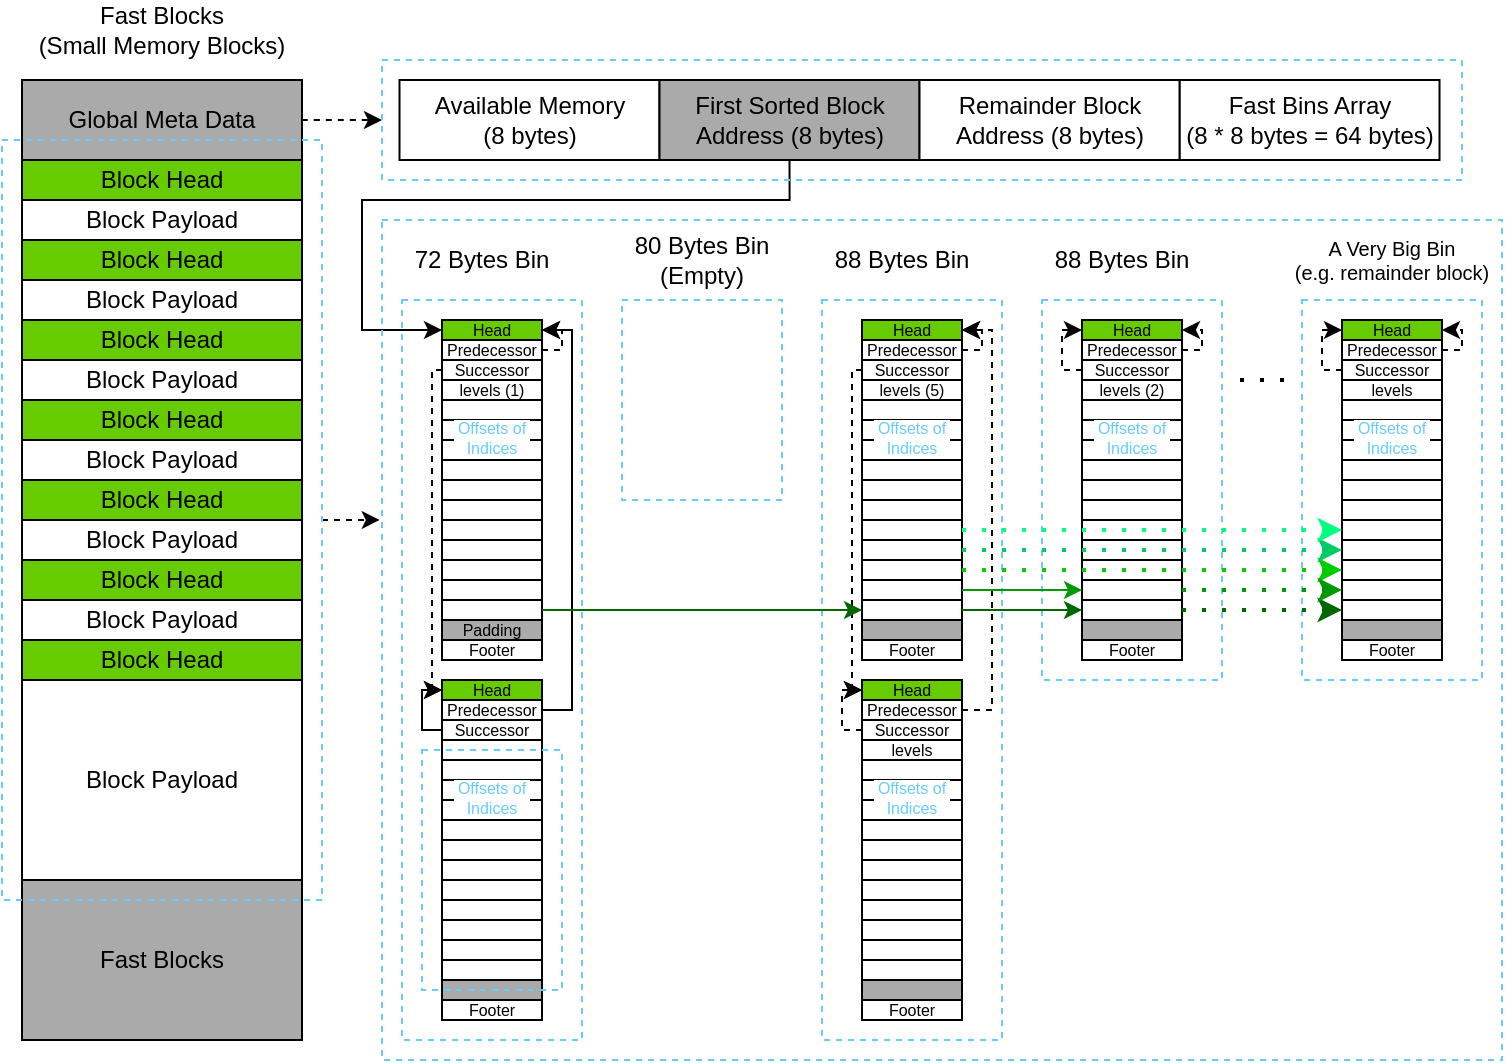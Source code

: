 <mxfile version="13.7.3" type="device"><diagram id="xZgESpvSb-MOfmQTAyCB" name="Page-1"><mxGraphModel dx="527" dy="478" grid="1" gridSize="10" guides="1" tooltips="1" connect="1" arrows="1" fold="1" page="1" pageScale="1" pageWidth="1169" pageHeight="827" math="0" shadow="0"><root><mxCell id="0"/><mxCell id="1" parent="0"/><mxCell id="DuLN0QTXojUu5U8a3am--24" value="Block Payload" style="rounded=0;whiteSpace=wrap;html=1;" parent="1" vertex="1"><mxGeometry x="10" y="340" width="140" height="100" as="geometry"/></mxCell><mxCell id="DuLN0QTXojUu5U8a3am--51" value="Fast Blocks&lt;br&gt;(Small Memory Blocks)" style="text;html=1;strokeColor=none;fillColor=none;align=center;verticalAlign=middle;whiteSpace=wrap;rounded=0;dashed=1;" parent="1" vertex="1"><mxGeometry x="10" width="140" height="30" as="geometry"/></mxCell><mxCell id="wD4riVuvmHk_b97BzaIA-1" value="Fast Blocks" style="rounded=0;whiteSpace=wrap;html=1;fillColor=#aaaaaa;" parent="1" vertex="1"><mxGeometry x="10" y="440" width="140" height="80" as="geometry"/></mxCell><mxCell id="5aN51k8WWYC3N-4qZO2O-4" style="edgeStyle=orthogonalEdgeStyle;orthogonalLoop=1;jettySize=auto;html=1;entryX=0;entryY=0.5;entryDx=0;entryDy=0;dashed=1;curved=1;" edge="1" parent="1" source="wD4riVuvmHk_b97BzaIA-135" target="5aN51k8WWYC3N-4qZO2O-1"><mxGeometry relative="1" as="geometry"/></mxCell><mxCell id="wD4riVuvmHk_b97BzaIA-135" value="Global Meta Data" style="rounded=0;whiteSpace=wrap;html=1;fillColor=#aaaaaa;" parent="1" vertex="1"><mxGeometry x="10" y="40" width="140" height="40" as="geometry"/></mxCell><mxCell id="wD4riVuvmHk_b97BzaIA-143" style="edgeStyle=orthogonalEdgeStyle;orthogonalLoop=1;jettySize=auto;html=1;exitX=0.5;exitY=1;exitDx=0;exitDy=0;entryX=0;entryY=0.5;entryDx=0;entryDy=0;rounded=0;" parent="1" source="wD4riVuvmHk_b97BzaIA-138" target="wD4riVuvmHk_b97BzaIA-10" edge="1"><mxGeometry relative="1" as="geometry"><Array as="points"><mxPoint x="394" y="100"/><mxPoint x="180" y="100"/><mxPoint x="180" y="165"/></Array></mxGeometry></mxCell><mxCell id="vVl9IbxSKvcjDtAhLQTJ-168" value="" style="group" parent="1" vertex="1" connectable="0"><mxGeometry x="10" y="280" width="140" height="40" as="geometry"/></mxCell><mxCell id="vVl9IbxSKvcjDtAhLQTJ-166" value="Block Payload" style="rounded=0;whiteSpace=wrap;html=1;" parent="vVl9IbxSKvcjDtAhLQTJ-168" vertex="1"><mxGeometry y="20" width="140" height="20" as="geometry"/></mxCell><mxCell id="vVl9IbxSKvcjDtAhLQTJ-167" value="Block Head" style="rounded=0;whiteSpace=wrap;html=1;fillColor=#66cc00;" parent="vVl9IbxSKvcjDtAhLQTJ-168" vertex="1"><mxGeometry width="140" height="20" as="geometry"/></mxCell><mxCell id="vVl9IbxSKvcjDtAhLQTJ-175" value="" style="group" parent="1" vertex="1" connectable="0"><mxGeometry x="10" y="240" width="140" height="40" as="geometry"/></mxCell><mxCell id="vVl9IbxSKvcjDtAhLQTJ-176" value="Block Payload" style="rounded=0;whiteSpace=wrap;html=1;" parent="vVl9IbxSKvcjDtAhLQTJ-175" vertex="1"><mxGeometry y="20" width="140" height="20" as="geometry"/></mxCell><mxCell id="vVl9IbxSKvcjDtAhLQTJ-177" value="Block Head" style="rounded=0;whiteSpace=wrap;html=1;fillColor=#66cc00;" parent="vVl9IbxSKvcjDtAhLQTJ-175" vertex="1"><mxGeometry width="140" height="20" as="geometry"/></mxCell><mxCell id="vVl9IbxSKvcjDtAhLQTJ-178" value="" style="group" parent="1" vertex="1" connectable="0"><mxGeometry x="10" y="200" width="140" height="40" as="geometry"/></mxCell><mxCell id="vVl9IbxSKvcjDtAhLQTJ-179" value="Block Payload" style="rounded=0;whiteSpace=wrap;html=1;" parent="vVl9IbxSKvcjDtAhLQTJ-178" vertex="1"><mxGeometry y="20" width="140" height="20" as="geometry"/></mxCell><mxCell id="vVl9IbxSKvcjDtAhLQTJ-180" value="Block Head" style="rounded=0;whiteSpace=wrap;html=1;fillColor=#66cc00;" parent="vVl9IbxSKvcjDtAhLQTJ-178" vertex="1"><mxGeometry width="140" height="20" as="geometry"/></mxCell><mxCell id="vVl9IbxSKvcjDtAhLQTJ-181" value="" style="group" parent="1" vertex="1" connectable="0"><mxGeometry x="10" y="160" width="140" height="40" as="geometry"/></mxCell><mxCell id="vVl9IbxSKvcjDtAhLQTJ-182" value="Block Payload" style="rounded=0;whiteSpace=wrap;html=1;" parent="vVl9IbxSKvcjDtAhLQTJ-181" vertex="1"><mxGeometry y="20" width="140" height="20" as="geometry"/></mxCell><mxCell id="vVl9IbxSKvcjDtAhLQTJ-183" value="Block Head" style="rounded=0;whiteSpace=wrap;html=1;fillColor=#66cc00;" parent="vVl9IbxSKvcjDtAhLQTJ-181" vertex="1"><mxGeometry width="140" height="20" as="geometry"/></mxCell><mxCell id="vVl9IbxSKvcjDtAhLQTJ-184" value="" style="group" parent="1" vertex="1" connectable="0"><mxGeometry x="10" y="120" width="140" height="40" as="geometry"/></mxCell><mxCell id="vVl9IbxSKvcjDtAhLQTJ-185" value="Block Payload" style="rounded=0;whiteSpace=wrap;html=1;" parent="vVl9IbxSKvcjDtAhLQTJ-184" vertex="1"><mxGeometry y="20" width="140" height="20" as="geometry"/></mxCell><mxCell id="vVl9IbxSKvcjDtAhLQTJ-186" value="Block Head" style="rounded=0;whiteSpace=wrap;html=1;fillColor=#66cc00;" parent="vVl9IbxSKvcjDtAhLQTJ-184" vertex="1"><mxGeometry width="140" height="20" as="geometry"/></mxCell><mxCell id="vVl9IbxSKvcjDtAhLQTJ-187" value="" style="group" parent="1" vertex="1" connectable="0"><mxGeometry x="10" y="80" width="140" height="40" as="geometry"/></mxCell><mxCell id="vVl9IbxSKvcjDtAhLQTJ-188" value="Block Payload" style="rounded=0;whiteSpace=wrap;html=1;" parent="vVl9IbxSKvcjDtAhLQTJ-187" vertex="1"><mxGeometry y="20" width="140" height="20" as="geometry"/></mxCell><mxCell id="vVl9IbxSKvcjDtAhLQTJ-189" value="Block Head" style="rounded=0;whiteSpace=wrap;html=1;fillColor=#66cc00;" parent="vVl9IbxSKvcjDtAhLQTJ-187" vertex="1"><mxGeometry width="140" height="20" as="geometry"/></mxCell><mxCell id="vVl9IbxSKvcjDtAhLQTJ-190" value="Block Head" style="rounded=0;whiteSpace=wrap;html=1;fillColor=#66cc00;" parent="1" vertex="1"><mxGeometry x="10" y="320" width="140" height="20" as="geometry"/></mxCell><mxCell id="vVl9IbxSKvcjDtAhLQTJ-194" style="edgeStyle=orthogonalEdgeStyle;rounded=0;orthogonalLoop=1;jettySize=auto;html=1;entryX=-0.002;entryY=0.357;entryDx=0;entryDy=0;entryPerimeter=0;dashed=1;strokeWidth=1;fontSize=10;fontColor=#66ccff;" parent="1" source="vVl9IbxSKvcjDtAhLQTJ-192" target="wD4riVuvmHk_b97BzaIA-141" edge="1"><mxGeometry relative="1" as="geometry"><Array as="points"><mxPoint x="180" y="260"/><mxPoint x="180" y="260"/></Array></mxGeometry></mxCell><mxCell id="vVl9IbxSKvcjDtAhLQTJ-192" value="" style="rounded=0;whiteSpace=wrap;html=1;fillColor=none;strokeColor=#66CCFF;dashed=1;" parent="1" vertex="1"><mxGeometry y="70" width="160" height="380" as="geometry"/></mxCell><mxCell id="5aN51k8WWYC3N-4qZO2O-3" value="" style="group" vertex="1" connectable="0" parent="1"><mxGeometry x="190" y="30" width="540" height="60" as="geometry"/></mxCell><mxCell id="5aN51k8WWYC3N-4qZO2O-1" value="" style="rounded=0;whiteSpace=wrap;html=1;fillColor=none;strokeColor=#66CCFF;dashed=1;" vertex="1" parent="5aN51k8WWYC3N-4qZO2O-3"><mxGeometry width="540" height="60" as="geometry"/></mxCell><mxCell id="5aN51k8WWYC3N-4qZO2O-2" value="" style="group" vertex="1" connectable="0" parent="5aN51k8WWYC3N-4qZO2O-3"><mxGeometry x="8.75" y="10" width="520" height="40" as="geometry"/></mxCell><mxCell id="wD4riVuvmHk_b97BzaIA-136" value="Available Memory&lt;br&gt;(8 bytes)" style="rounded=0;whiteSpace=wrap;html=1;fillColor=#FFFFFF;" parent="5aN51k8WWYC3N-4qZO2O-2" vertex="1"><mxGeometry width="130" height="40" as="geometry"/></mxCell><mxCell id="wD4riVuvmHk_b97BzaIA-138" value="First Sorted Block Address (8 bytes)" style="rounded=0;whiteSpace=wrap;html=1;fillColor=#aaaaaa;" parent="5aN51k8WWYC3N-4qZO2O-2" vertex="1"><mxGeometry x="130" width="130" height="40" as="geometry"/></mxCell><mxCell id="wD4riVuvmHk_b97BzaIA-139" value="Fast Bins Array&lt;br&gt;(8 * 8 bytes = 64 bytes)" style="rounded=0;whiteSpace=wrap;html=1;fillColor=#ffffff;" parent="5aN51k8WWYC3N-4qZO2O-2" vertex="1"><mxGeometry x="390" width="130" height="40" as="geometry"/></mxCell><mxCell id="KP5hhDTrsN5Vm98al0Lx-1" value="Remainder Block Address (8 bytes)" style="rounded=0;whiteSpace=wrap;html=1;fillColor=#FFFFFF;" parent="5aN51k8WWYC3N-4qZO2O-2" vertex="1"><mxGeometry x="260" width="130" height="40" as="geometry"/></mxCell><mxCell id="5aN51k8WWYC3N-4qZO2O-5" value="" style="group" vertex="1" connectable="0" parent="1"><mxGeometry x="190" y="110" width="560" height="420" as="geometry"/></mxCell><mxCell id="wD4riVuvmHk_b97BzaIA-141" value="" style="rounded=0;whiteSpace=wrap;html=1;fillColor=none;strokeColor=#66CCFF;dashed=1;" parent="5aN51k8WWYC3N-4qZO2O-5" vertex="1"><mxGeometry width="560" height="420" as="geometry"/></mxCell><mxCell id="wD4riVuvmHk_b97BzaIA-110" value="" style="endArrow=none;dashed=1;html=1;dashPattern=1 4;strokeWidth=2;" parent="5aN51k8WWYC3N-4qZO2O-5" edge="1"><mxGeometry width="50" height="50" relative="1" as="geometry"><mxPoint x="429" y="80" as="sourcePoint"/><mxPoint x="451" y="80" as="targetPoint"/></mxGeometry></mxCell><mxCell id="wD4riVuvmHk_b97BzaIA-28" value="72 Bytes Bin&lt;br&gt;" style="text;html=1;strokeColor=none;fillColor=none;align=center;verticalAlign=middle;whiteSpace=wrap;rounded=0;dashed=1;container=0;" parent="5aN51k8WWYC3N-4qZO2O-5" vertex="1"><mxGeometry x="10" y="10" width="80" height="20" as="geometry"/></mxCell><mxCell id="wD4riVuvmHk_b97BzaIA-44" value="80 Bytes Bin&lt;br&gt;(Empty)" style="text;html=1;strokeColor=none;fillColor=none;align=center;verticalAlign=middle;whiteSpace=wrap;rounded=0;dashed=1;container=0;" parent="5aN51k8WWYC3N-4qZO2O-5" vertex="1"><mxGeometry x="120" y="10" width="80" height="20" as="geometry"/></mxCell><mxCell id="wD4riVuvmHk_b97BzaIA-116" value="88 Bytes Bin" style="text;html=1;strokeColor=none;fillColor=none;align=center;verticalAlign=middle;whiteSpace=wrap;rounded=0;dashed=1;container=0;" parent="5aN51k8WWYC3N-4qZO2O-5" vertex="1"><mxGeometry x="220" y="10" width="80" height="20" as="geometry"/></mxCell><mxCell id="wD4riVuvmHk_b97BzaIA-46" value="" style="rounded=0;whiteSpace=wrap;html=1;fillColor=none;strokeColor=#66CCFF;dashed=1;container=0;" parent="5aN51k8WWYC3N-4qZO2O-5" vertex="1"><mxGeometry x="120" y="40" width="80" height="100" as="geometry"/></mxCell><mxCell id="wD4riVuvmHk_b97BzaIA-79" value="A Very Big Bin&lt;br style=&quot;font-size: 10px;&quot;&gt;(e.g. remainder block)" style="text;html=1;strokeColor=none;fillColor=none;align=center;verticalAlign=middle;whiteSpace=wrap;rounded=0;dashed=1;container=0;fontSize=10;" parent="5aN51k8WWYC3N-4qZO2O-5" vertex="1"><mxGeometry x="451.25" y="10" width="107.5" height="20" as="geometry"/></mxCell><mxCell id="vVl9IbxSKvcjDtAhLQTJ-87" value="88 Bytes Bin" style="text;html=1;strokeColor=none;fillColor=none;align=center;verticalAlign=middle;whiteSpace=wrap;rounded=0;dashed=1;container=0;" parent="5aN51k8WWYC3N-4qZO2O-5" vertex="1"><mxGeometry x="330" y="10" width="80" height="20" as="geometry"/></mxCell><mxCell id="vVl9IbxSKvcjDtAhLQTJ-156" value="" style="group" parent="5aN51k8WWYC3N-4qZO2O-5" vertex="1" connectable="0"><mxGeometry x="460" y="40" width="90" height="190" as="geometry"/></mxCell><mxCell id="vVl9IbxSKvcjDtAhLQTJ-134" value="" style="rounded=0;whiteSpace=wrap;html=1;fillColor=none;strokeColor=#66CCFF;dashed=1;container=0;" parent="vVl9IbxSKvcjDtAhLQTJ-156" vertex="1"><mxGeometry width="90" height="190" as="geometry"/></mxCell><mxCell id="vVl9IbxSKvcjDtAhLQTJ-135" value="" style="group" parent="vVl9IbxSKvcjDtAhLQTJ-156" vertex="1" connectable="0"><mxGeometry x="20" y="10" width="50" height="170" as="geometry"/></mxCell><mxCell id="vVl9IbxSKvcjDtAhLQTJ-136" value="" style="rounded=0;whiteSpace=wrap;html=1;container=0;fillColor=#aaaaaa;" parent="vVl9IbxSKvcjDtAhLQTJ-135" vertex="1"><mxGeometry y="150" width="50" height="10" as="geometry"/></mxCell><mxCell id="vVl9IbxSKvcjDtAhLQTJ-137" value="Successor" style="rounded=0;whiteSpace=wrap;html=1;container=0;fontSize=8;" parent="vVl9IbxSKvcjDtAhLQTJ-135" vertex="1"><mxGeometry y="20" width="50" height="10" as="geometry"/></mxCell><mxCell id="vVl9IbxSKvcjDtAhLQTJ-138" value="Head" style="rounded=0;whiteSpace=wrap;html=1;fillColor=#66cc00;container=0;fontSize=8;" parent="vVl9IbxSKvcjDtAhLQTJ-135" vertex="1"><mxGeometry width="50" height="10" as="geometry"/></mxCell><mxCell id="vVl9IbxSKvcjDtAhLQTJ-139" value="Predecessor" style="rounded=0;whiteSpace=wrap;html=1;container=0;fontSize=8;" parent="vVl9IbxSKvcjDtAhLQTJ-135" vertex="1"><mxGeometry y="10" width="50" height="10" as="geometry"/></mxCell><mxCell id="vVl9IbxSKvcjDtAhLQTJ-140" value="levels" style="rounded=0;whiteSpace=wrap;html=1;container=0;fontSize=8;" parent="vVl9IbxSKvcjDtAhLQTJ-135" vertex="1"><mxGeometry y="30" width="50" height="10" as="geometry"/></mxCell><mxCell id="vVl9IbxSKvcjDtAhLQTJ-141" value="" style="rounded=0;whiteSpace=wrap;html=1;container=0;" parent="vVl9IbxSKvcjDtAhLQTJ-135" vertex="1"><mxGeometry y="40" width="50" height="10" as="geometry"/></mxCell><mxCell id="vVl9IbxSKvcjDtAhLQTJ-142" value="" style="rounded=0;whiteSpace=wrap;html=1;container=0;" parent="vVl9IbxSKvcjDtAhLQTJ-135" vertex="1"><mxGeometry y="50" width="50" height="10" as="geometry"/></mxCell><mxCell id="vVl9IbxSKvcjDtAhLQTJ-143" value="" style="rounded=0;whiteSpace=wrap;html=1;container=0;" parent="vVl9IbxSKvcjDtAhLQTJ-135" vertex="1"><mxGeometry y="60" width="50" height="10" as="geometry"/></mxCell><mxCell id="vVl9IbxSKvcjDtAhLQTJ-144" value="" style="rounded=0;whiteSpace=wrap;html=1;container=0;" parent="vVl9IbxSKvcjDtAhLQTJ-135" vertex="1"><mxGeometry y="70" width="50" height="10" as="geometry"/></mxCell><mxCell id="vVl9IbxSKvcjDtAhLQTJ-145" value="" style="rounded=0;whiteSpace=wrap;html=1;container=0;" parent="vVl9IbxSKvcjDtAhLQTJ-135" vertex="1"><mxGeometry y="80" width="50" height="10" as="geometry"/></mxCell><mxCell id="vVl9IbxSKvcjDtAhLQTJ-146" value="" style="rounded=0;whiteSpace=wrap;html=1;container=0;" parent="vVl9IbxSKvcjDtAhLQTJ-135" vertex="1"><mxGeometry y="90" width="50" height="10" as="geometry"/></mxCell><mxCell id="vVl9IbxSKvcjDtAhLQTJ-147" value="" style="rounded=0;whiteSpace=wrap;html=1;container=0;" parent="vVl9IbxSKvcjDtAhLQTJ-135" vertex="1"><mxGeometry y="100" width="50" height="10" as="geometry"/></mxCell><mxCell id="vVl9IbxSKvcjDtAhLQTJ-148" value="" style="rounded=0;whiteSpace=wrap;html=1;container=0;" parent="vVl9IbxSKvcjDtAhLQTJ-135" vertex="1"><mxGeometry y="110" width="50" height="10" as="geometry"/></mxCell><mxCell id="vVl9IbxSKvcjDtAhLQTJ-149" value="" style="rounded=0;whiteSpace=wrap;html=1;container=0;" parent="vVl9IbxSKvcjDtAhLQTJ-135" vertex="1"><mxGeometry y="120" width="50" height="10" as="geometry"/></mxCell><mxCell id="vVl9IbxSKvcjDtAhLQTJ-150" value="" style="rounded=0;whiteSpace=wrap;html=1;container=0;" parent="vVl9IbxSKvcjDtAhLQTJ-135" vertex="1"><mxGeometry y="130" width="50" height="10" as="geometry"/></mxCell><mxCell id="vVl9IbxSKvcjDtAhLQTJ-151" value="" style="rounded=0;whiteSpace=wrap;html=1;container=0;" parent="vVl9IbxSKvcjDtAhLQTJ-135" vertex="1"><mxGeometry y="140" width="50" height="10" as="geometry"/></mxCell><mxCell id="vVl9IbxSKvcjDtAhLQTJ-152" value="&lt;font style=&quot;font-size: 8px&quot;&gt;Footer&lt;/font&gt;" style="rounded=0;whiteSpace=wrap;html=1;container=0;fillColor=#ffffff;fontSize=8;" parent="vVl9IbxSKvcjDtAhLQTJ-135" vertex="1"><mxGeometry y="160" width="50" height="10" as="geometry"/></mxCell><mxCell id="vVl9IbxSKvcjDtAhLQTJ-153" value="Offsets of Indices" style="text;html=1;strokeColor=none;fillColor=none;align=center;verticalAlign=middle;whiteSpace=wrap;rounded=0;fontSize=8;fontColor=#66ccff;labelBackgroundColor=#ffffff;" parent="vVl9IbxSKvcjDtAhLQTJ-135" vertex="1"><mxGeometry x="5" y="50" width="40" height="18" as="geometry"/></mxCell><mxCell id="vVl9IbxSKvcjDtAhLQTJ-154" style="edgeStyle=orthogonalEdgeStyle;rounded=0;orthogonalLoop=1;jettySize=auto;html=1;entryX=1;entryY=0.5;entryDx=0;entryDy=0;dashed=1;fontSize=8;exitX=1;exitY=0.5;exitDx=0;exitDy=0;" parent="vVl9IbxSKvcjDtAhLQTJ-135" source="vVl9IbxSKvcjDtAhLQTJ-139" target="vVl9IbxSKvcjDtAhLQTJ-138" edge="1"><mxGeometry relative="1" as="geometry"><Array as="points"><mxPoint x="60" y="15"/><mxPoint x="60" y="5"/></Array></mxGeometry></mxCell><mxCell id="vVl9IbxSKvcjDtAhLQTJ-155" style="edgeStyle=orthogonalEdgeStyle;rounded=0;orthogonalLoop=1;jettySize=auto;html=1;entryX=0;entryY=0.5;entryDx=0;entryDy=0;fontSize=8;dashed=1;exitX=0;exitY=0.5;exitDx=0;exitDy=0;" parent="vVl9IbxSKvcjDtAhLQTJ-135" source="vVl9IbxSKvcjDtAhLQTJ-137" target="vVl9IbxSKvcjDtAhLQTJ-138" edge="1"><mxGeometry relative="1" as="geometry"><mxPoint y="185" as="targetPoint"/><Array as="points"><mxPoint x="-10" y="25"/><mxPoint x="-10" y="5"/></Array></mxGeometry></mxCell><mxCell id="vVl9IbxSKvcjDtAhLQTJ-157" value="" style="group" parent="5aN51k8WWYC3N-4qZO2O-5" vertex="1" connectable="0"><mxGeometry x="330" y="40" width="90" height="190" as="geometry"/></mxCell><mxCell id="vVl9IbxSKvcjDtAhLQTJ-88" value="" style="rounded=0;whiteSpace=wrap;html=1;fillColor=none;strokeColor=#66CCFF;dashed=1;container=0;" parent="vVl9IbxSKvcjDtAhLQTJ-157" vertex="1"><mxGeometry width="90" height="190" as="geometry"/></mxCell><mxCell id="vVl9IbxSKvcjDtAhLQTJ-111" value="" style="group" parent="vVl9IbxSKvcjDtAhLQTJ-157" vertex="1" connectable="0"><mxGeometry x="20" y="10" width="50" height="170" as="geometry"/></mxCell><mxCell id="vVl9IbxSKvcjDtAhLQTJ-112" value="" style="rounded=0;whiteSpace=wrap;html=1;container=0;fillColor=#aaaaaa;" parent="vVl9IbxSKvcjDtAhLQTJ-111" vertex="1"><mxGeometry y="150" width="50" height="10" as="geometry"/></mxCell><mxCell id="vVl9IbxSKvcjDtAhLQTJ-113" value="Successor" style="rounded=0;whiteSpace=wrap;html=1;container=0;fontSize=8;" parent="vVl9IbxSKvcjDtAhLQTJ-111" vertex="1"><mxGeometry y="20" width="50" height="10" as="geometry"/></mxCell><mxCell id="vVl9IbxSKvcjDtAhLQTJ-114" value="Head" style="rounded=0;whiteSpace=wrap;html=1;fillColor=#66cc00;container=0;fontSize=8;" parent="vVl9IbxSKvcjDtAhLQTJ-111" vertex="1"><mxGeometry width="50" height="10" as="geometry"/></mxCell><mxCell id="vVl9IbxSKvcjDtAhLQTJ-115" value="Predecessor" style="rounded=0;whiteSpace=wrap;html=1;container=0;fontSize=8;" parent="vVl9IbxSKvcjDtAhLQTJ-111" vertex="1"><mxGeometry y="10" width="50" height="10" as="geometry"/></mxCell><mxCell id="vVl9IbxSKvcjDtAhLQTJ-116" value="levels (2)" style="rounded=0;whiteSpace=wrap;html=1;container=0;fontSize=8;" parent="vVl9IbxSKvcjDtAhLQTJ-111" vertex="1"><mxGeometry y="30" width="50" height="10" as="geometry"/></mxCell><mxCell id="vVl9IbxSKvcjDtAhLQTJ-117" value="" style="rounded=0;whiteSpace=wrap;html=1;container=0;" parent="vVl9IbxSKvcjDtAhLQTJ-111" vertex="1"><mxGeometry y="40" width="50" height="10" as="geometry"/></mxCell><mxCell id="vVl9IbxSKvcjDtAhLQTJ-118" value="" style="rounded=0;whiteSpace=wrap;html=1;container=0;" parent="vVl9IbxSKvcjDtAhLQTJ-111" vertex="1"><mxGeometry y="50" width="50" height="10" as="geometry"/></mxCell><mxCell id="vVl9IbxSKvcjDtAhLQTJ-119" value="" style="rounded=0;whiteSpace=wrap;html=1;container=0;" parent="vVl9IbxSKvcjDtAhLQTJ-111" vertex="1"><mxGeometry y="60" width="50" height="10" as="geometry"/></mxCell><mxCell id="vVl9IbxSKvcjDtAhLQTJ-120" value="" style="rounded=0;whiteSpace=wrap;html=1;container=0;" parent="vVl9IbxSKvcjDtAhLQTJ-111" vertex="1"><mxGeometry y="70" width="50" height="10" as="geometry"/></mxCell><mxCell id="vVl9IbxSKvcjDtAhLQTJ-121" value="" style="rounded=0;whiteSpace=wrap;html=1;container=0;" parent="vVl9IbxSKvcjDtAhLQTJ-111" vertex="1"><mxGeometry y="80" width="50" height="10" as="geometry"/></mxCell><mxCell id="vVl9IbxSKvcjDtAhLQTJ-122" value="" style="rounded=0;whiteSpace=wrap;html=1;container=0;" parent="vVl9IbxSKvcjDtAhLQTJ-111" vertex="1"><mxGeometry y="90" width="50" height="10" as="geometry"/></mxCell><mxCell id="vVl9IbxSKvcjDtAhLQTJ-123" value="" style="rounded=0;whiteSpace=wrap;html=1;container=0;" parent="vVl9IbxSKvcjDtAhLQTJ-111" vertex="1"><mxGeometry y="100" width="50" height="10" as="geometry"/></mxCell><mxCell id="vVl9IbxSKvcjDtAhLQTJ-124" value="" style="rounded=0;whiteSpace=wrap;html=1;container=0;" parent="vVl9IbxSKvcjDtAhLQTJ-111" vertex="1"><mxGeometry y="110" width="50" height="10" as="geometry"/></mxCell><mxCell id="vVl9IbxSKvcjDtAhLQTJ-125" value="" style="rounded=0;whiteSpace=wrap;html=1;container=0;" parent="vVl9IbxSKvcjDtAhLQTJ-111" vertex="1"><mxGeometry y="120" width="50" height="10" as="geometry"/></mxCell><mxCell id="vVl9IbxSKvcjDtAhLQTJ-126" value="" style="rounded=0;whiteSpace=wrap;html=1;container=0;" parent="vVl9IbxSKvcjDtAhLQTJ-111" vertex="1"><mxGeometry y="130" width="50" height="10" as="geometry"/></mxCell><mxCell id="vVl9IbxSKvcjDtAhLQTJ-127" value="" style="rounded=0;whiteSpace=wrap;html=1;container=0;" parent="vVl9IbxSKvcjDtAhLQTJ-111" vertex="1"><mxGeometry y="140" width="50" height="10" as="geometry"/></mxCell><mxCell id="vVl9IbxSKvcjDtAhLQTJ-128" value="&lt;font style=&quot;font-size: 8px&quot;&gt;Footer&lt;/font&gt;" style="rounded=0;whiteSpace=wrap;html=1;container=0;fillColor=#ffffff;fontSize=8;" parent="vVl9IbxSKvcjDtAhLQTJ-111" vertex="1"><mxGeometry y="160" width="50" height="10" as="geometry"/></mxCell><mxCell id="vVl9IbxSKvcjDtAhLQTJ-129" value="Offsets of Indices" style="text;html=1;strokeColor=none;fillColor=none;align=center;verticalAlign=middle;whiteSpace=wrap;rounded=0;fontSize=8;fontColor=#66ccff;labelBackgroundColor=#ffffff;" parent="vVl9IbxSKvcjDtAhLQTJ-111" vertex="1"><mxGeometry x="5" y="50" width="40" height="18" as="geometry"/></mxCell><mxCell id="vVl9IbxSKvcjDtAhLQTJ-130" style="edgeStyle=orthogonalEdgeStyle;rounded=0;orthogonalLoop=1;jettySize=auto;html=1;entryX=1;entryY=0.5;entryDx=0;entryDy=0;dashed=1;fontSize=8;exitX=1;exitY=0.5;exitDx=0;exitDy=0;" parent="vVl9IbxSKvcjDtAhLQTJ-111" source="vVl9IbxSKvcjDtAhLQTJ-115" target="vVl9IbxSKvcjDtAhLQTJ-114" edge="1"><mxGeometry relative="1" as="geometry"><Array as="points"><mxPoint x="60" y="15"/><mxPoint x="60" y="5"/></Array></mxGeometry></mxCell><mxCell id="vVl9IbxSKvcjDtAhLQTJ-109" style="edgeStyle=orthogonalEdgeStyle;rounded=0;orthogonalLoop=1;jettySize=auto;html=1;entryX=0;entryY=0.5;entryDx=0;entryDy=0;fontSize=8;dashed=1;exitX=0;exitY=0.5;exitDx=0;exitDy=0;" parent="vVl9IbxSKvcjDtAhLQTJ-111" source="vVl9IbxSKvcjDtAhLQTJ-113" target="vVl9IbxSKvcjDtAhLQTJ-114" edge="1"><mxGeometry relative="1" as="geometry"><mxPoint y="185" as="targetPoint"/><Array as="points"><mxPoint x="-10" y="25"/><mxPoint x="-10" y="5"/></Array></mxGeometry></mxCell><mxCell id="vVl9IbxSKvcjDtAhLQTJ-158" value="" style="group" parent="5aN51k8WWYC3N-4qZO2O-5" vertex="1" connectable="0"><mxGeometry x="220" y="40" width="90" height="370" as="geometry"/></mxCell><mxCell id="vVl9IbxSKvcjDtAhLQTJ-42" value="" style="rounded=0;whiteSpace=wrap;html=1;fillColor=none;strokeColor=#66CCFF;dashed=1;container=0;" parent="vVl9IbxSKvcjDtAhLQTJ-158" vertex="1"><mxGeometry width="90" height="370" as="geometry"/></mxCell><mxCell id="vVl9IbxSKvcjDtAhLQTJ-43" value="" style="group" parent="vVl9IbxSKvcjDtAhLQTJ-158" vertex="1" connectable="0"><mxGeometry x="20" y="190" width="50" height="170" as="geometry"/></mxCell><mxCell id="vVl9IbxSKvcjDtAhLQTJ-44" value="" style="rounded=0;whiteSpace=wrap;html=1;container=0;fillColor=#aaaaaa;" parent="vVl9IbxSKvcjDtAhLQTJ-43" vertex="1"><mxGeometry y="150" width="50" height="10" as="geometry"/></mxCell><mxCell id="vVl9IbxSKvcjDtAhLQTJ-45" style="edgeStyle=orthogonalEdgeStyle;rounded=0;orthogonalLoop=1;jettySize=auto;html=1;entryX=0;entryY=0.5;entryDx=0;entryDy=0;dashed=1;fontSize=8;" parent="vVl9IbxSKvcjDtAhLQTJ-43" source="vVl9IbxSKvcjDtAhLQTJ-46" target="vVl9IbxSKvcjDtAhLQTJ-47" edge="1"><mxGeometry relative="1" as="geometry"><Array as="points"><mxPoint x="-10" y="25"/><mxPoint x="-10" y="5"/></Array></mxGeometry></mxCell><mxCell id="vVl9IbxSKvcjDtAhLQTJ-46" value="Successor" style="rounded=0;whiteSpace=wrap;html=1;container=0;fontSize=8;" parent="vVl9IbxSKvcjDtAhLQTJ-43" vertex="1"><mxGeometry y="20" width="50" height="10" as="geometry"/></mxCell><mxCell id="vVl9IbxSKvcjDtAhLQTJ-47" value="Head" style="rounded=0;whiteSpace=wrap;html=1;fillColor=#66cc00;container=0;fontSize=8;" parent="vVl9IbxSKvcjDtAhLQTJ-43" vertex="1"><mxGeometry width="50" height="10" as="geometry"/></mxCell><mxCell id="vVl9IbxSKvcjDtAhLQTJ-48" value="Predecessor" style="rounded=0;whiteSpace=wrap;html=1;container=0;fontSize=8;" parent="vVl9IbxSKvcjDtAhLQTJ-43" vertex="1"><mxGeometry y="10" width="50" height="10" as="geometry"/></mxCell><mxCell id="vVl9IbxSKvcjDtAhLQTJ-49" value="levels" style="rounded=0;whiteSpace=wrap;html=1;container=0;fontSize=8;" parent="vVl9IbxSKvcjDtAhLQTJ-43" vertex="1"><mxGeometry y="30" width="50" height="10" as="geometry"/></mxCell><mxCell id="vVl9IbxSKvcjDtAhLQTJ-50" value="" style="rounded=0;whiteSpace=wrap;html=1;container=0;" parent="vVl9IbxSKvcjDtAhLQTJ-43" vertex="1"><mxGeometry y="40" width="50" height="10" as="geometry"/></mxCell><mxCell id="vVl9IbxSKvcjDtAhLQTJ-51" value="" style="rounded=0;whiteSpace=wrap;html=1;container=0;" parent="vVl9IbxSKvcjDtAhLQTJ-43" vertex="1"><mxGeometry y="50" width="50" height="10" as="geometry"/></mxCell><mxCell id="vVl9IbxSKvcjDtAhLQTJ-52" value="" style="rounded=0;whiteSpace=wrap;html=1;container=0;" parent="vVl9IbxSKvcjDtAhLQTJ-43" vertex="1"><mxGeometry y="60" width="50" height="10" as="geometry"/></mxCell><mxCell id="vVl9IbxSKvcjDtAhLQTJ-53" value="" style="rounded=0;whiteSpace=wrap;html=1;container=0;" parent="vVl9IbxSKvcjDtAhLQTJ-43" vertex="1"><mxGeometry y="70" width="50" height="10" as="geometry"/></mxCell><mxCell id="vVl9IbxSKvcjDtAhLQTJ-54" value="" style="rounded=0;whiteSpace=wrap;html=1;container=0;" parent="vVl9IbxSKvcjDtAhLQTJ-43" vertex="1"><mxGeometry y="80" width="50" height="10" as="geometry"/></mxCell><mxCell id="vVl9IbxSKvcjDtAhLQTJ-55" value="" style="rounded=0;whiteSpace=wrap;html=1;container=0;" parent="vVl9IbxSKvcjDtAhLQTJ-43" vertex="1"><mxGeometry y="90" width="50" height="10" as="geometry"/></mxCell><mxCell id="vVl9IbxSKvcjDtAhLQTJ-56" value="" style="rounded=0;whiteSpace=wrap;html=1;container=0;" parent="vVl9IbxSKvcjDtAhLQTJ-43" vertex="1"><mxGeometry y="100" width="50" height="10" as="geometry"/></mxCell><mxCell id="vVl9IbxSKvcjDtAhLQTJ-57" value="" style="rounded=0;whiteSpace=wrap;html=1;container=0;" parent="vVl9IbxSKvcjDtAhLQTJ-43" vertex="1"><mxGeometry y="110" width="50" height="10" as="geometry"/></mxCell><mxCell id="vVl9IbxSKvcjDtAhLQTJ-58" value="" style="rounded=0;whiteSpace=wrap;html=1;container=0;" parent="vVl9IbxSKvcjDtAhLQTJ-43" vertex="1"><mxGeometry y="120" width="50" height="10" as="geometry"/></mxCell><mxCell id="vVl9IbxSKvcjDtAhLQTJ-59" value="" style="rounded=0;whiteSpace=wrap;html=1;container=0;" parent="vVl9IbxSKvcjDtAhLQTJ-43" vertex="1"><mxGeometry y="130" width="50" height="10" as="geometry"/></mxCell><mxCell id="vVl9IbxSKvcjDtAhLQTJ-60" value="" style="rounded=0;whiteSpace=wrap;html=1;container=0;" parent="vVl9IbxSKvcjDtAhLQTJ-43" vertex="1"><mxGeometry y="140" width="50" height="10" as="geometry"/></mxCell><mxCell id="vVl9IbxSKvcjDtAhLQTJ-61" value="&lt;font style=&quot;font-size: 8px&quot;&gt;Footer&lt;/font&gt;" style="rounded=0;whiteSpace=wrap;html=1;container=0;fillColor=#ffffff;fontSize=8;" parent="vVl9IbxSKvcjDtAhLQTJ-43" vertex="1"><mxGeometry y="160" width="50" height="10" as="geometry"/></mxCell><mxCell id="vVl9IbxSKvcjDtAhLQTJ-62" value="Offsets of Indices" style="text;html=1;strokeColor=none;fillColor=none;align=center;verticalAlign=middle;whiteSpace=wrap;rounded=0;fontSize=8;fontColor=#66ccff;labelBackgroundColor=#ffffff;" parent="vVl9IbxSKvcjDtAhLQTJ-43" vertex="1"><mxGeometry x="5" y="50" width="40" height="18" as="geometry"/></mxCell><mxCell id="vVl9IbxSKvcjDtAhLQTJ-63" style="edgeStyle=orthogonalEdgeStyle;rounded=0;orthogonalLoop=1;jettySize=auto;html=1;entryX=0;entryY=0.5;entryDx=0;entryDy=0;fontSize=8;dashed=1;" parent="vVl9IbxSKvcjDtAhLQTJ-158" source="vVl9IbxSKvcjDtAhLQTJ-67" target="vVl9IbxSKvcjDtAhLQTJ-47" edge="1"><mxGeometry relative="1" as="geometry"><Array as="points"><mxPoint x="15" y="35"/><mxPoint x="15" y="195"/></Array></mxGeometry></mxCell><mxCell id="vVl9IbxSKvcjDtAhLQTJ-64" style="edgeStyle=orthogonalEdgeStyle;rounded=0;orthogonalLoop=1;jettySize=auto;html=1;dashed=1;fontSize=8;entryX=1;entryY=0.5;entryDx=0;entryDy=0;" parent="vVl9IbxSKvcjDtAhLQTJ-158" source="vVl9IbxSKvcjDtAhLQTJ-48" target="vVl9IbxSKvcjDtAhLQTJ-68" edge="1"><mxGeometry relative="1" as="geometry"><mxPoint x="70" y="18" as="targetPoint"/><Array as="points"><mxPoint x="85" y="205"/><mxPoint x="85" y="15"/></Array></mxGeometry></mxCell><mxCell id="vVl9IbxSKvcjDtAhLQTJ-65" value="" style="group" parent="vVl9IbxSKvcjDtAhLQTJ-158" vertex="1" connectable="0"><mxGeometry x="20" y="10" width="50" height="170" as="geometry"/></mxCell><mxCell id="vVl9IbxSKvcjDtAhLQTJ-66" value="" style="rounded=0;whiteSpace=wrap;html=1;container=0;fillColor=#aaaaaa;" parent="vVl9IbxSKvcjDtAhLQTJ-65" vertex="1"><mxGeometry y="150" width="50" height="10" as="geometry"/></mxCell><mxCell id="vVl9IbxSKvcjDtAhLQTJ-67" value="Successor" style="rounded=0;whiteSpace=wrap;html=1;container=0;fontSize=8;" parent="vVl9IbxSKvcjDtAhLQTJ-65" vertex="1"><mxGeometry y="20" width="50" height="10" as="geometry"/></mxCell><mxCell id="vVl9IbxSKvcjDtAhLQTJ-68" value="Head" style="rounded=0;whiteSpace=wrap;html=1;fillColor=#66cc00;container=0;fontSize=8;" parent="vVl9IbxSKvcjDtAhLQTJ-65" vertex="1"><mxGeometry width="50" height="10" as="geometry"/></mxCell><mxCell id="vVl9IbxSKvcjDtAhLQTJ-69" value="Predecessor" style="rounded=0;whiteSpace=wrap;html=1;container=0;fontSize=8;" parent="vVl9IbxSKvcjDtAhLQTJ-65" vertex="1"><mxGeometry y="10" width="50" height="10" as="geometry"/></mxCell><mxCell id="vVl9IbxSKvcjDtAhLQTJ-70" value="levels (5)" style="rounded=0;whiteSpace=wrap;html=1;container=0;fontSize=8;" parent="vVl9IbxSKvcjDtAhLQTJ-65" vertex="1"><mxGeometry y="30" width="50" height="10" as="geometry"/></mxCell><mxCell id="vVl9IbxSKvcjDtAhLQTJ-71" value="" style="rounded=0;whiteSpace=wrap;html=1;container=0;" parent="vVl9IbxSKvcjDtAhLQTJ-65" vertex="1"><mxGeometry y="40" width="50" height="10" as="geometry"/></mxCell><mxCell id="vVl9IbxSKvcjDtAhLQTJ-72" value="" style="rounded=0;whiteSpace=wrap;html=1;container=0;" parent="vVl9IbxSKvcjDtAhLQTJ-65" vertex="1"><mxGeometry y="50" width="50" height="10" as="geometry"/></mxCell><mxCell id="vVl9IbxSKvcjDtAhLQTJ-73" value="" style="rounded=0;whiteSpace=wrap;html=1;container=0;" parent="vVl9IbxSKvcjDtAhLQTJ-65" vertex="1"><mxGeometry y="60" width="50" height="10" as="geometry"/></mxCell><mxCell id="vVl9IbxSKvcjDtAhLQTJ-74" value="" style="rounded=0;whiteSpace=wrap;html=1;container=0;" parent="vVl9IbxSKvcjDtAhLQTJ-65" vertex="1"><mxGeometry y="70" width="50" height="10" as="geometry"/></mxCell><mxCell id="vVl9IbxSKvcjDtAhLQTJ-75" value="" style="rounded=0;whiteSpace=wrap;html=1;container=0;" parent="vVl9IbxSKvcjDtAhLQTJ-65" vertex="1"><mxGeometry y="80" width="50" height="10" as="geometry"/></mxCell><mxCell id="vVl9IbxSKvcjDtAhLQTJ-76" value="" style="rounded=0;whiteSpace=wrap;html=1;container=0;" parent="vVl9IbxSKvcjDtAhLQTJ-65" vertex="1"><mxGeometry y="90" width="50" height="10" as="geometry"/></mxCell><mxCell id="vVl9IbxSKvcjDtAhLQTJ-77" value="" style="rounded=0;whiteSpace=wrap;html=1;container=0;" parent="vVl9IbxSKvcjDtAhLQTJ-65" vertex="1"><mxGeometry y="100" width="50" height="10" as="geometry"/></mxCell><mxCell id="vVl9IbxSKvcjDtAhLQTJ-78" value="" style="rounded=0;whiteSpace=wrap;html=1;container=0;" parent="vVl9IbxSKvcjDtAhLQTJ-65" vertex="1"><mxGeometry y="110" width="50" height="10" as="geometry"/></mxCell><mxCell id="vVl9IbxSKvcjDtAhLQTJ-79" value="" style="rounded=0;whiteSpace=wrap;html=1;container=0;" parent="vVl9IbxSKvcjDtAhLQTJ-65" vertex="1"><mxGeometry y="120" width="50" height="10" as="geometry"/></mxCell><mxCell id="vVl9IbxSKvcjDtAhLQTJ-80" value="" style="rounded=0;whiteSpace=wrap;html=1;container=0;" parent="vVl9IbxSKvcjDtAhLQTJ-65" vertex="1"><mxGeometry y="130" width="50" height="10" as="geometry"/></mxCell><mxCell id="vVl9IbxSKvcjDtAhLQTJ-81" value="" style="rounded=0;whiteSpace=wrap;html=1;container=0;" parent="vVl9IbxSKvcjDtAhLQTJ-65" vertex="1"><mxGeometry y="140" width="50" height="10" as="geometry"/></mxCell><mxCell id="vVl9IbxSKvcjDtAhLQTJ-82" value="&lt;font style=&quot;font-size: 8px&quot;&gt;Footer&lt;/font&gt;" style="rounded=0;whiteSpace=wrap;html=1;container=0;fillColor=#ffffff;fontSize=8;" parent="vVl9IbxSKvcjDtAhLQTJ-65" vertex="1"><mxGeometry y="160" width="50" height="10" as="geometry"/></mxCell><mxCell id="vVl9IbxSKvcjDtAhLQTJ-83" value="Offsets of Indices" style="text;html=1;strokeColor=none;fillColor=none;align=center;verticalAlign=middle;whiteSpace=wrap;rounded=0;fontSize=8;fontColor=#66ccff;labelBackgroundColor=#ffffff;" parent="vVl9IbxSKvcjDtAhLQTJ-65" vertex="1"><mxGeometry x="5" y="50" width="40" height="18" as="geometry"/></mxCell><mxCell id="vVl9IbxSKvcjDtAhLQTJ-84" style="edgeStyle=orthogonalEdgeStyle;rounded=0;orthogonalLoop=1;jettySize=auto;html=1;entryX=1;entryY=0.5;entryDx=0;entryDy=0;dashed=1;fontSize=8;exitX=1;exitY=0.5;exitDx=0;exitDy=0;" parent="vVl9IbxSKvcjDtAhLQTJ-65" source="vVl9IbxSKvcjDtAhLQTJ-69" target="vVl9IbxSKvcjDtAhLQTJ-68" edge="1"><mxGeometry relative="1" as="geometry"><Array as="points"><mxPoint x="60" y="15"/><mxPoint x="60" y="5"/></Array></mxGeometry></mxCell><mxCell id="vVl9IbxSKvcjDtAhLQTJ-159" value="" style="group" parent="5aN51k8WWYC3N-4qZO2O-5" vertex="1" connectable="0"><mxGeometry x="10" y="40" width="90" height="370" as="geometry"/></mxCell><mxCell id="wD4riVuvmHk_b97BzaIA-9" value="" style="rounded=0;whiteSpace=wrap;html=1;fillColor=none;strokeColor=#66CCFF;dashed=1;container=0;" parent="vVl9IbxSKvcjDtAhLQTJ-159" vertex="1"><mxGeometry width="90" height="370" as="geometry"/></mxCell><mxCell id="vVl9IbxSKvcjDtAhLQTJ-18" value="" style="group" parent="vVl9IbxSKvcjDtAhLQTJ-159" vertex="1" connectable="0"><mxGeometry x="20" y="190" width="50" height="170" as="geometry"/></mxCell><mxCell id="vVl9IbxSKvcjDtAhLQTJ-19" value="" style="rounded=0;whiteSpace=wrap;html=1;container=0;fillColor=#aaaaaa;" parent="vVl9IbxSKvcjDtAhLQTJ-18" vertex="1"><mxGeometry y="150" width="50" height="10" as="geometry"/></mxCell><mxCell id="vVl9IbxSKvcjDtAhLQTJ-41" style="edgeStyle=orthogonalEdgeStyle;rounded=0;orthogonalLoop=1;jettySize=auto;html=1;entryX=0;entryY=0.5;entryDx=0;entryDy=0;fontSize=8;" parent="vVl9IbxSKvcjDtAhLQTJ-18" source="vVl9IbxSKvcjDtAhLQTJ-20" target="vVl9IbxSKvcjDtAhLQTJ-21" edge="1"><mxGeometry relative="1" as="geometry"><Array as="points"><mxPoint x="-10" y="25"/><mxPoint x="-10" y="5"/></Array></mxGeometry></mxCell><mxCell id="vVl9IbxSKvcjDtAhLQTJ-20" value="&lt;span&gt;Successor&lt;/span&gt;" style="rounded=0;whiteSpace=wrap;html=1;container=0;fontSize=8;" parent="vVl9IbxSKvcjDtAhLQTJ-18" vertex="1"><mxGeometry y="20" width="50" height="10" as="geometry"/></mxCell><mxCell id="vVl9IbxSKvcjDtAhLQTJ-21" value="Head" style="rounded=0;whiteSpace=wrap;html=1;fillColor=#66cc00;container=0;fontSize=8;" parent="vVl9IbxSKvcjDtAhLQTJ-18" vertex="1"><mxGeometry width="50" height="10" as="geometry"/></mxCell><mxCell id="vVl9IbxSKvcjDtAhLQTJ-22" value="&lt;span&gt;Predecessor&lt;/span&gt;" style="rounded=0;whiteSpace=wrap;html=1;container=0;fontSize=8;" parent="vVl9IbxSKvcjDtAhLQTJ-18" vertex="1"><mxGeometry y="10" width="50" height="10" as="geometry"/></mxCell><mxCell id="vVl9IbxSKvcjDtAhLQTJ-23" value="" style="rounded=0;whiteSpace=wrap;html=1;container=0;fontSize=8;" parent="vVl9IbxSKvcjDtAhLQTJ-18" vertex="1"><mxGeometry y="30" width="50" height="10" as="geometry"/></mxCell><mxCell id="vVl9IbxSKvcjDtAhLQTJ-24" value="" style="rounded=0;whiteSpace=wrap;html=1;container=0;" parent="vVl9IbxSKvcjDtAhLQTJ-18" vertex="1"><mxGeometry y="40" width="50" height="10" as="geometry"/></mxCell><mxCell id="vVl9IbxSKvcjDtAhLQTJ-25" value="" style="rounded=0;whiteSpace=wrap;html=1;container=0;" parent="vVl9IbxSKvcjDtAhLQTJ-18" vertex="1"><mxGeometry y="50" width="50" height="10" as="geometry"/></mxCell><mxCell id="vVl9IbxSKvcjDtAhLQTJ-26" value="" style="rounded=0;whiteSpace=wrap;html=1;container=0;" parent="vVl9IbxSKvcjDtAhLQTJ-18" vertex="1"><mxGeometry y="60" width="50" height="10" as="geometry"/></mxCell><mxCell id="vVl9IbxSKvcjDtAhLQTJ-27" value="" style="rounded=0;whiteSpace=wrap;html=1;container=0;" parent="vVl9IbxSKvcjDtAhLQTJ-18" vertex="1"><mxGeometry y="70" width="50" height="10" as="geometry"/></mxCell><mxCell id="vVl9IbxSKvcjDtAhLQTJ-28" value="" style="rounded=0;whiteSpace=wrap;html=1;container=0;" parent="vVl9IbxSKvcjDtAhLQTJ-18" vertex="1"><mxGeometry y="80" width="50" height="10" as="geometry"/></mxCell><mxCell id="vVl9IbxSKvcjDtAhLQTJ-29" value="" style="rounded=0;whiteSpace=wrap;html=1;container=0;" parent="vVl9IbxSKvcjDtAhLQTJ-18" vertex="1"><mxGeometry y="90" width="50" height="10" as="geometry"/></mxCell><mxCell id="vVl9IbxSKvcjDtAhLQTJ-30" value="" style="rounded=0;whiteSpace=wrap;html=1;container=0;" parent="vVl9IbxSKvcjDtAhLQTJ-18" vertex="1"><mxGeometry y="100" width="50" height="10" as="geometry"/></mxCell><mxCell id="vVl9IbxSKvcjDtAhLQTJ-31" value="" style="rounded=0;whiteSpace=wrap;html=1;container=0;" parent="vVl9IbxSKvcjDtAhLQTJ-18" vertex="1"><mxGeometry y="110" width="50" height="10" as="geometry"/></mxCell><mxCell id="vVl9IbxSKvcjDtAhLQTJ-32" value="" style="rounded=0;whiteSpace=wrap;html=1;container=0;" parent="vVl9IbxSKvcjDtAhLQTJ-18" vertex="1"><mxGeometry y="120" width="50" height="10" as="geometry"/></mxCell><mxCell id="vVl9IbxSKvcjDtAhLQTJ-33" value="" style="rounded=0;whiteSpace=wrap;html=1;container=0;" parent="vVl9IbxSKvcjDtAhLQTJ-18" vertex="1"><mxGeometry y="130" width="50" height="10" as="geometry"/></mxCell><mxCell id="vVl9IbxSKvcjDtAhLQTJ-34" value="" style="rounded=0;whiteSpace=wrap;html=1;container=0;" parent="vVl9IbxSKvcjDtAhLQTJ-18" vertex="1"><mxGeometry y="140" width="50" height="10" as="geometry"/></mxCell><mxCell id="vVl9IbxSKvcjDtAhLQTJ-35" value="&lt;font style=&quot;font-size: 8px&quot;&gt;Footer&lt;/font&gt;" style="rounded=0;whiteSpace=wrap;html=1;container=0;fillColor=#ffffff;fontSize=8;" parent="vVl9IbxSKvcjDtAhLQTJ-18" vertex="1"><mxGeometry y="160" width="50" height="10" as="geometry"/></mxCell><mxCell id="vVl9IbxSKvcjDtAhLQTJ-36" value="Offsets of Indices" style="text;html=1;strokeColor=none;fillColor=none;align=center;verticalAlign=middle;whiteSpace=wrap;rounded=0;fontSize=8;fontColor=#66ccff;labelBackgroundColor=#ffffff;" parent="vVl9IbxSKvcjDtAhLQTJ-18" vertex="1"><mxGeometry x="5" y="50" width="40" height="18" as="geometry"/></mxCell><mxCell id="vVl9IbxSKvcjDtAhLQTJ-37" style="edgeStyle=orthogonalEdgeStyle;rounded=0;orthogonalLoop=1;jettySize=auto;html=1;entryX=0;entryY=0.5;entryDx=0;entryDy=0;fontSize=8;dashed=1;" parent="vVl9IbxSKvcjDtAhLQTJ-159" source="wD4riVuvmHk_b97BzaIA-18" target="vVl9IbxSKvcjDtAhLQTJ-21" edge="1"><mxGeometry relative="1" as="geometry"><Array as="points"><mxPoint x="15" y="35"/><mxPoint x="15" y="195"/></Array></mxGeometry></mxCell><mxCell id="vVl9IbxSKvcjDtAhLQTJ-40" style="edgeStyle=orthogonalEdgeStyle;rounded=0;orthogonalLoop=1;jettySize=auto;html=1;fontSize=8;entryX=1;entryY=0.5;entryDx=0;entryDy=0;" parent="vVl9IbxSKvcjDtAhLQTJ-159" source="vVl9IbxSKvcjDtAhLQTJ-22" target="wD4riVuvmHk_b97BzaIA-10" edge="1"><mxGeometry relative="1" as="geometry"><mxPoint x="70" y="18" as="targetPoint"/><Array as="points"><mxPoint x="85" y="205"/><mxPoint x="85" y="15"/></Array></mxGeometry></mxCell><mxCell id="vVl9IbxSKvcjDtAhLQTJ-17" value="" style="group" parent="vVl9IbxSKvcjDtAhLQTJ-159" vertex="1" connectable="0"><mxGeometry x="20" y="10" width="50" height="170" as="geometry"/></mxCell><mxCell id="vVl9IbxSKvcjDtAhLQTJ-13" value="Padding" style="rounded=0;whiteSpace=wrap;html=1;container=0;fillColor=#aaaaaa;fontSize=8;" parent="vVl9IbxSKvcjDtAhLQTJ-17" vertex="1"><mxGeometry y="150" width="50" height="10" as="geometry"/></mxCell><mxCell id="wD4riVuvmHk_b97BzaIA-18" value="&lt;span style=&quot;font-size: 8px&quot;&gt;Successor&lt;/span&gt;" style="rounded=0;whiteSpace=wrap;html=1;container=0;fontSize=8;" parent="vVl9IbxSKvcjDtAhLQTJ-17" vertex="1"><mxGeometry y="20" width="50" height="10" as="geometry"/></mxCell><mxCell id="wD4riVuvmHk_b97BzaIA-10" value="Head" style="rounded=0;whiteSpace=wrap;html=1;fillColor=#66cc00;container=0;fontSize=8;" parent="vVl9IbxSKvcjDtAhLQTJ-17" vertex="1"><mxGeometry width="50" height="10" as="geometry"/></mxCell><mxCell id="wD4riVuvmHk_b97BzaIA-11" value="&lt;span&gt;Predecessor&lt;/span&gt;" style="rounded=0;whiteSpace=wrap;html=1;container=0;fontSize=8;" parent="vVl9IbxSKvcjDtAhLQTJ-17" vertex="1"><mxGeometry y="10" width="50" height="10" as="geometry"/></mxCell><mxCell id="wD4riVuvmHk_b97BzaIA-22" value="levels (1)" style="rounded=0;whiteSpace=wrap;html=1;container=0;fontSize=8;" parent="vVl9IbxSKvcjDtAhLQTJ-17" vertex="1"><mxGeometry y="30" width="50" height="10" as="geometry"/></mxCell><mxCell id="vVl9IbxSKvcjDtAhLQTJ-2" value="" style="rounded=0;whiteSpace=wrap;html=1;container=0;" parent="vVl9IbxSKvcjDtAhLQTJ-17" vertex="1"><mxGeometry y="40" width="50" height="10" as="geometry"/></mxCell><mxCell id="vVl9IbxSKvcjDtAhLQTJ-3" value="" style="rounded=0;whiteSpace=wrap;html=1;container=0;" parent="vVl9IbxSKvcjDtAhLQTJ-17" vertex="1"><mxGeometry y="50" width="50" height="10" as="geometry"/></mxCell><mxCell id="vVl9IbxSKvcjDtAhLQTJ-4" value="" style="rounded=0;whiteSpace=wrap;html=1;container=0;" parent="vVl9IbxSKvcjDtAhLQTJ-17" vertex="1"><mxGeometry y="60" width="50" height="10" as="geometry"/></mxCell><mxCell id="vVl9IbxSKvcjDtAhLQTJ-5" value="" style="rounded=0;whiteSpace=wrap;html=1;container=0;" parent="vVl9IbxSKvcjDtAhLQTJ-17" vertex="1"><mxGeometry y="70" width="50" height="10" as="geometry"/></mxCell><mxCell id="vVl9IbxSKvcjDtAhLQTJ-6" value="" style="rounded=0;whiteSpace=wrap;html=1;container=0;" parent="vVl9IbxSKvcjDtAhLQTJ-17" vertex="1"><mxGeometry y="80" width="50" height="10" as="geometry"/></mxCell><mxCell id="vVl9IbxSKvcjDtAhLQTJ-7" value="" style="rounded=0;whiteSpace=wrap;html=1;container=0;" parent="vVl9IbxSKvcjDtAhLQTJ-17" vertex="1"><mxGeometry y="90" width="50" height="10" as="geometry"/></mxCell><mxCell id="vVl9IbxSKvcjDtAhLQTJ-8" value="" style="rounded=0;whiteSpace=wrap;html=1;container=0;" parent="vVl9IbxSKvcjDtAhLQTJ-17" vertex="1"><mxGeometry y="100" width="50" height="10" as="geometry"/></mxCell><mxCell id="vVl9IbxSKvcjDtAhLQTJ-9" value="" style="rounded=0;whiteSpace=wrap;html=1;container=0;" parent="vVl9IbxSKvcjDtAhLQTJ-17" vertex="1"><mxGeometry y="110" width="50" height="10" as="geometry"/></mxCell><mxCell id="vVl9IbxSKvcjDtAhLQTJ-10" value="" style="rounded=0;whiteSpace=wrap;html=1;container=0;" parent="vVl9IbxSKvcjDtAhLQTJ-17" vertex="1"><mxGeometry y="120" width="50" height="10" as="geometry"/></mxCell><mxCell id="vVl9IbxSKvcjDtAhLQTJ-11" value="" style="rounded=0;whiteSpace=wrap;html=1;container=0;" parent="vVl9IbxSKvcjDtAhLQTJ-17" vertex="1"><mxGeometry y="130" width="50" height="10" as="geometry"/></mxCell><mxCell id="vVl9IbxSKvcjDtAhLQTJ-12" value="" style="rounded=0;whiteSpace=wrap;html=1;container=0;" parent="vVl9IbxSKvcjDtAhLQTJ-17" vertex="1"><mxGeometry y="140" width="50" height="10" as="geometry"/></mxCell><mxCell id="vVl9IbxSKvcjDtAhLQTJ-15" value="&lt;font style=&quot;font-size: 8px&quot;&gt;Footer&lt;/font&gt;" style="rounded=0;whiteSpace=wrap;html=1;container=0;fillColor=#ffffff;fontSize=8;" parent="vVl9IbxSKvcjDtAhLQTJ-17" vertex="1"><mxGeometry y="160" width="50" height="10" as="geometry"/></mxCell><mxCell id="vVl9IbxSKvcjDtAhLQTJ-16" value="Offsets of Indices" style="text;html=1;strokeColor=none;fillColor=none;align=center;verticalAlign=middle;whiteSpace=wrap;rounded=0;fontSize=8;fontColor=#66ccff;labelBackgroundColor=#ffffff;" parent="vVl9IbxSKvcjDtAhLQTJ-17" vertex="1"><mxGeometry x="5" y="50" width="40" height="18" as="geometry"/></mxCell><mxCell id="vVl9IbxSKvcjDtAhLQTJ-38" style="edgeStyle=orthogonalEdgeStyle;rounded=0;orthogonalLoop=1;jettySize=auto;html=1;entryX=1;entryY=0.5;entryDx=0;entryDy=0;dashed=1;fontSize=8;exitX=1;exitY=0.5;exitDx=0;exitDy=0;" parent="vVl9IbxSKvcjDtAhLQTJ-17" source="wD4riVuvmHk_b97BzaIA-11" target="wD4riVuvmHk_b97BzaIA-10" edge="1"><mxGeometry relative="1" as="geometry"><Array as="points"><mxPoint x="60" y="15"/><mxPoint x="60" y="5"/></Array></mxGeometry></mxCell><mxCell id="vVl9IbxSKvcjDtAhLQTJ-14" value="" style="rounded=0;whiteSpace=wrap;html=1;fillColor=none;strokeColor=#66CCFF;dashed=1;container=0;" parent="vVl9IbxSKvcjDtAhLQTJ-159" vertex="1"><mxGeometry x="10" y="225" width="70" height="120" as="geometry"/></mxCell><mxCell id="vVl9IbxSKvcjDtAhLQTJ-160" style="edgeStyle=orthogonalEdgeStyle;rounded=0;orthogonalLoop=1;jettySize=auto;html=1;entryX=0;entryY=0.5;entryDx=0;entryDy=0;dashed=1;fontSize=8;fontColor=#66ccff;strokeWidth=2;dashPattern=1 4;strokeColor=#00CC00;" parent="5aN51k8WWYC3N-4qZO2O-5" source="vVl9IbxSKvcjDtAhLQTJ-79" target="vVl9IbxSKvcjDtAhLQTJ-149" edge="1"><mxGeometry relative="1" as="geometry"/></mxCell><mxCell id="vVl9IbxSKvcjDtAhLQTJ-161" style="edgeStyle=orthogonalEdgeStyle;rounded=0;orthogonalLoop=1;jettySize=auto;html=1;entryX=0;entryY=0.5;entryDx=0;entryDy=0;dashed=1;strokeColor=#006600;fontSize=8;fontColor=#66ccff;dashPattern=1 4;strokeWidth=2;" parent="5aN51k8WWYC3N-4qZO2O-5" source="vVl9IbxSKvcjDtAhLQTJ-127" target="vVl9IbxSKvcjDtAhLQTJ-151" edge="1"><mxGeometry relative="1" as="geometry"/></mxCell><mxCell id="vVl9IbxSKvcjDtAhLQTJ-132" style="edgeStyle=orthogonalEdgeStyle;rounded=0;orthogonalLoop=1;jettySize=auto;html=1;entryX=0;entryY=0.5;entryDx=0;entryDy=0;fontSize=8;fontColor=#66ccff;strokeColor=#009900;" parent="5aN51k8WWYC3N-4qZO2O-5" source="vVl9IbxSKvcjDtAhLQTJ-80" target="vVl9IbxSKvcjDtAhLQTJ-126" edge="1"><mxGeometry relative="1" as="geometry"/></mxCell><mxCell id="vVl9IbxSKvcjDtAhLQTJ-162" style="edgeStyle=orthogonalEdgeStyle;rounded=0;orthogonalLoop=1;jettySize=auto;html=1;entryX=0;entryY=0.5;entryDx=0;entryDy=0;dashed=1;dashPattern=1 4;strokeWidth=2;fontSize=8;fontColor=#66ccff;strokeColor=#00CC66;" parent="5aN51k8WWYC3N-4qZO2O-5" source="vVl9IbxSKvcjDtAhLQTJ-78" target="vVl9IbxSKvcjDtAhLQTJ-148" edge="1"><mxGeometry relative="1" as="geometry"/></mxCell><mxCell id="vVl9IbxSKvcjDtAhLQTJ-131" style="edgeStyle=orthogonalEdgeStyle;rounded=0;orthogonalLoop=1;jettySize=auto;html=1;entryX=0;entryY=0.5;entryDx=0;entryDy=0;strokeColor=#006600;fontSize=8;fontColor=#66ccff;" parent="5aN51k8WWYC3N-4qZO2O-5" source="vVl9IbxSKvcjDtAhLQTJ-81" target="vVl9IbxSKvcjDtAhLQTJ-127" edge="1"><mxGeometry relative="1" as="geometry"/></mxCell><mxCell id="vVl9IbxSKvcjDtAhLQTJ-163" style="edgeStyle=orthogonalEdgeStyle;rounded=0;orthogonalLoop=1;jettySize=auto;html=1;entryX=0;entryY=0.5;entryDx=0;entryDy=0;dashed=1;dashPattern=1 4;strokeWidth=2;fontSize=8;fontColor=#66ccff;strokeColor=#00FF80;" parent="5aN51k8WWYC3N-4qZO2O-5" source="vVl9IbxSKvcjDtAhLQTJ-77" target="vVl9IbxSKvcjDtAhLQTJ-147" edge="1"><mxGeometry relative="1" as="geometry"/></mxCell><mxCell id="vVl9IbxSKvcjDtAhLQTJ-86" style="edgeStyle=orthogonalEdgeStyle;rounded=0;orthogonalLoop=1;jettySize=auto;html=1;entryX=0;entryY=0.5;entryDx=0;entryDy=0;fontSize=8;fontColor=#66ccff;strokeColor=#006600;" parent="5aN51k8WWYC3N-4qZO2O-5" source="vVl9IbxSKvcjDtAhLQTJ-12" target="vVl9IbxSKvcjDtAhLQTJ-81" edge="1"><mxGeometry relative="1" as="geometry"/></mxCell><mxCell id="vVl9IbxSKvcjDtAhLQTJ-164" style="edgeStyle=orthogonalEdgeStyle;rounded=0;orthogonalLoop=1;jettySize=auto;html=1;entryX=0;entryY=0.5;entryDx=0;entryDy=0;dashed=1;dashPattern=1 4;strokeWidth=2;fontSize=8;fontColor=#66ccff;strokeColor=#009900;" parent="5aN51k8WWYC3N-4qZO2O-5" source="vVl9IbxSKvcjDtAhLQTJ-126" target="vVl9IbxSKvcjDtAhLQTJ-150" edge="1"><mxGeometry relative="1" as="geometry"/></mxCell></root></mxGraphModel></diagram></mxfile>